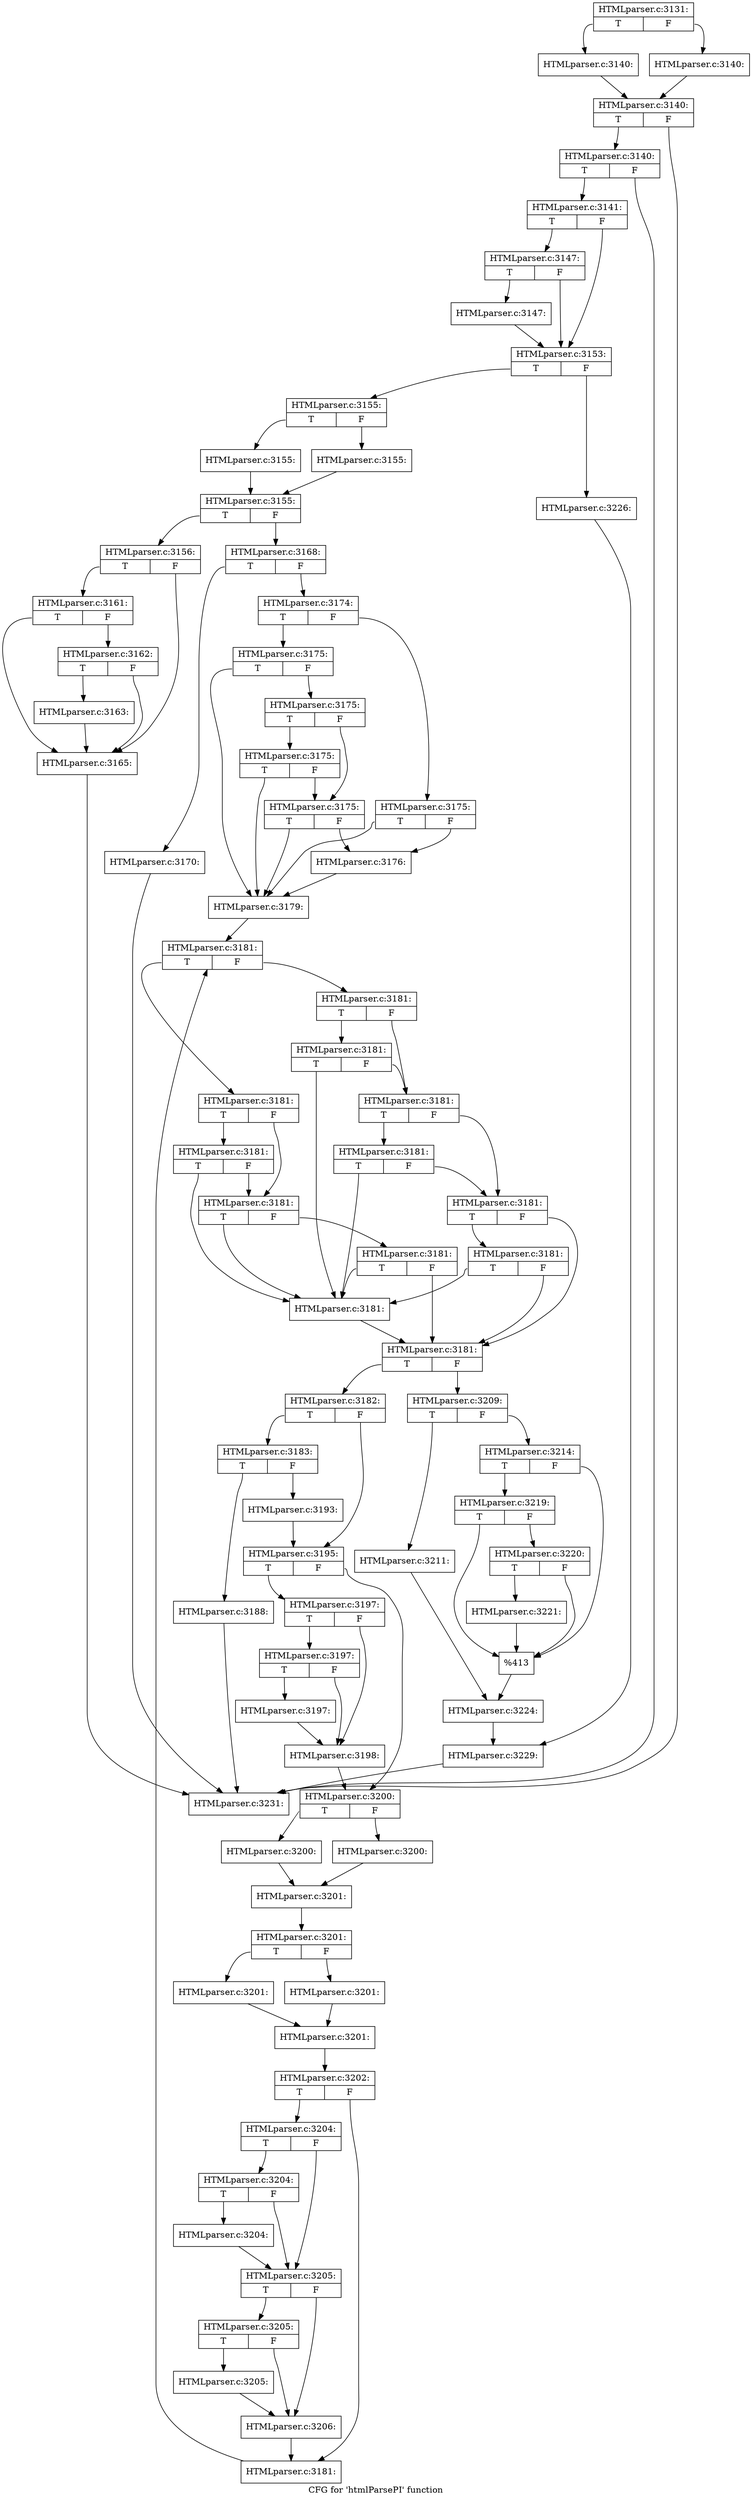 digraph "CFG for 'htmlParsePI' function" {
	label="CFG for 'htmlParsePI' function";

	Node0x4024a50 [shape=record,label="{HTMLparser.c:3131:|{<s0>T|<s1>F}}"];
	Node0x4024a50:s0 -> Node0x40406b0;
	Node0x4024a50:s1 -> Node0x4040700;
	Node0x40406b0 [shape=record,label="{HTMLparser.c:3140:}"];
	Node0x40406b0 -> Node0x4040750;
	Node0x4040700 [shape=record,label="{HTMLparser.c:3140:}"];
	Node0x4040700 -> Node0x4040750;
	Node0x4040750 [shape=record,label="{HTMLparser.c:3140:|{<s0>T|<s1>F}}"];
	Node0x4040750:s0 -> Node0x40405d0;
	Node0x4040750:s1 -> Node0x4040580;
	Node0x40405d0 [shape=record,label="{HTMLparser.c:3140:|{<s0>T|<s1>F}}"];
	Node0x40405d0:s0 -> Node0x4040530;
	Node0x40405d0:s1 -> Node0x4040580;
	Node0x4040530 [shape=record,label="{HTMLparser.c:3141:|{<s0>T|<s1>F}}"];
	Node0x4040530:s0 -> Node0x40424f0;
	Node0x4040530:s1 -> Node0x40424a0;
	Node0x40424f0 [shape=record,label="{HTMLparser.c:3147:|{<s0>T|<s1>F}}"];
	Node0x40424f0:s0 -> Node0x4042450;
	Node0x40424f0:s1 -> Node0x40424a0;
	Node0x4042450 [shape=record,label="{HTMLparser.c:3147:}"];
	Node0x4042450 -> Node0x40424a0;
	Node0x40424a0 [shape=record,label="{HTMLparser.c:3153:|{<s0>T|<s1>F}}"];
	Node0x40424a0:s0 -> Node0x40438b0;
	Node0x40424a0:s1 -> Node0x4043950;
	Node0x40438b0 [shape=record,label="{HTMLparser.c:3155:|{<s0>T|<s1>F}}"];
	Node0x40438b0:s0 -> Node0x4043e10;
	Node0x40438b0:s1 -> Node0x4043e60;
	Node0x4043e10 [shape=record,label="{HTMLparser.c:3155:}"];
	Node0x4043e10 -> Node0x4043eb0;
	Node0x4043e60 [shape=record,label="{HTMLparser.c:3155:}"];
	Node0x4043e60 -> Node0x4043eb0;
	Node0x4043eb0 [shape=record,label="{HTMLparser.c:3155:|{<s0>T|<s1>F}}"];
	Node0x4043eb0:s0 -> Node0x4043d10;
	Node0x4043eb0:s1 -> Node0x4043d60;
	Node0x4043d10 [shape=record,label="{HTMLparser.c:3156:|{<s0>T|<s1>F}}"];
	Node0x4043d10:s0 -> Node0x4045270;
	Node0x4043d10:s1 -> Node0x40451a0;
	Node0x4045270 [shape=record,label="{HTMLparser.c:3161:|{<s0>T|<s1>F}}"];
	Node0x4045270:s0 -> Node0x40451a0;
	Node0x4045270:s1 -> Node0x40451f0;
	Node0x40451f0 [shape=record,label="{HTMLparser.c:3162:|{<s0>T|<s1>F}}"];
	Node0x40451f0:s0 -> Node0x4045150;
	Node0x40451f0:s1 -> Node0x40451a0;
	Node0x4045150 [shape=record,label="{HTMLparser.c:3163:}"];
	Node0x4045150 -> Node0x40451a0;
	Node0x40451a0 [shape=record,label="{HTMLparser.c:3165:}"];
	Node0x40451a0 -> Node0x4040580;
	Node0x4043d60 [shape=record,label="{HTMLparser.c:3168:|{<s0>T|<s1>F}}"];
	Node0x4043d60:s0 -> Node0x4046ca0;
	Node0x4043d60:s1 -> Node0x4046cf0;
	Node0x4046ca0 [shape=record,label="{HTMLparser.c:3170:}"];
	Node0x4046ca0 -> Node0x4040580;
	Node0x4046cf0 [shape=record,label="{HTMLparser.c:3174:|{<s0>T|<s1>F}}"];
	Node0x4046cf0:s0 -> Node0x4047a70;
	Node0x4046cf0:s1 -> Node0x4047ac0;
	Node0x4047a70 [shape=record,label="{HTMLparser.c:3175:|{<s0>T|<s1>F}}"];
	Node0x4047a70:s0 -> Node0x4047a20;
	Node0x4047a70:s1 -> Node0x4047d60;
	Node0x4047d60 [shape=record,label="{HTMLparser.c:3175:|{<s0>T|<s1>F}}"];
	Node0x4047d60:s0 -> Node0x4047f20;
	Node0x4047d60:s1 -> Node0x4047d10;
	Node0x4047f20 [shape=record,label="{HTMLparser.c:3175:|{<s0>T|<s1>F}}"];
	Node0x4047f20:s0 -> Node0x4047a20;
	Node0x4047f20:s1 -> Node0x4047d10;
	Node0x4047d10 [shape=record,label="{HTMLparser.c:3175:|{<s0>T|<s1>F}}"];
	Node0x4047d10:s0 -> Node0x4047a20;
	Node0x4047d10:s1 -> Node0x40479d0;
	Node0x4047ac0 [shape=record,label="{HTMLparser.c:3175:|{<s0>T|<s1>F}}"];
	Node0x4047ac0:s0 -> Node0x4047a20;
	Node0x4047ac0:s1 -> Node0x40479d0;
	Node0x40479d0 [shape=record,label="{HTMLparser.c:3176:}"];
	Node0x40479d0 -> Node0x4047a20;
	Node0x4047a20 [shape=record,label="{HTMLparser.c:3179:}"];
	Node0x4047a20 -> Node0x4048d30;
	Node0x4048d30 [shape=record,label="{HTMLparser.c:3181:|{<s0>T|<s1>F}}"];
	Node0x4048d30:s0 -> Node0x4049070;
	Node0x4048d30:s1 -> Node0x40490c0;
	Node0x4049070 [shape=record,label="{HTMLparser.c:3181:|{<s0>T|<s1>F}}"];
	Node0x4049070:s0 -> Node0x4049330;
	Node0x4049070:s1 -> Node0x40492e0;
	Node0x4049330 [shape=record,label="{HTMLparser.c:3181:|{<s0>T|<s1>F}}"];
	Node0x4049330:s0 -> Node0x4049020;
	Node0x4049330:s1 -> Node0x40492e0;
	Node0x40492e0 [shape=record,label="{HTMLparser.c:3181:|{<s0>T|<s1>F}}"];
	Node0x40492e0:s0 -> Node0x4049020;
	Node0x40492e0:s1 -> Node0x4049290;
	Node0x4049290 [shape=record,label="{HTMLparser.c:3181:|{<s0>T|<s1>F}}"];
	Node0x4049290:s0 -> Node0x4049020;
	Node0x4049290:s1 -> Node0x4048fd0;
	Node0x40490c0 [shape=record,label="{HTMLparser.c:3181:|{<s0>T|<s1>F}}"];
	Node0x40490c0:s0 -> Node0x4049960;
	Node0x40490c0:s1 -> Node0x4049910;
	Node0x4049960 [shape=record,label="{HTMLparser.c:3181:|{<s0>T|<s1>F}}"];
	Node0x4049960:s0 -> Node0x4049020;
	Node0x4049960:s1 -> Node0x4049910;
	Node0x4049910 [shape=record,label="{HTMLparser.c:3181:|{<s0>T|<s1>F}}"];
	Node0x4049910:s0 -> Node0x4049c90;
	Node0x4049910:s1 -> Node0x40498c0;
	Node0x4049c90 [shape=record,label="{HTMLparser.c:3181:|{<s0>T|<s1>F}}"];
	Node0x4049c90:s0 -> Node0x4049020;
	Node0x4049c90:s1 -> Node0x40498c0;
	Node0x40498c0 [shape=record,label="{HTMLparser.c:3181:|{<s0>T|<s1>F}}"];
	Node0x40498c0:s0 -> Node0x4049fc0;
	Node0x40498c0:s1 -> Node0x4048fd0;
	Node0x4049fc0 [shape=record,label="{HTMLparser.c:3181:|{<s0>T|<s1>F}}"];
	Node0x4049fc0:s0 -> Node0x4049020;
	Node0x4049fc0:s1 -> Node0x4048fd0;
	Node0x4049020 [shape=record,label="{HTMLparser.c:3181:}"];
	Node0x4049020 -> Node0x4048fd0;
	Node0x4048fd0 [shape=record,label="{HTMLparser.c:3181:|{<s0>T|<s1>F}}"];
	Node0x4048fd0:s0 -> Node0x404a2f0;
	Node0x4048fd0:s1 -> Node0x4048f50;
	Node0x404a2f0 [shape=record,label="{HTMLparser.c:3182:|{<s0>T|<s1>F}}"];
	Node0x404a2f0:s0 -> Node0x404a840;
	Node0x404a2f0:s1 -> Node0x404a890;
	Node0x404a840 [shape=record,label="{HTMLparser.c:3183:|{<s0>T|<s1>F}}"];
	Node0x404a840:s0 -> Node0x404b5c0;
	Node0x404a840:s1 -> Node0x404b610;
	Node0x404b5c0 [shape=record,label="{HTMLparser.c:3188:}"];
	Node0x404b5c0 -> Node0x4040580;
	Node0x404b610 [shape=record,label="{HTMLparser.c:3193:}"];
	Node0x404b610 -> Node0x404a890;
	Node0x404a890 [shape=record,label="{HTMLparser.c:3195:|{<s0>T|<s1>F}}"];
	Node0x404a890:s0 -> Node0x404c490;
	Node0x404a890:s1 -> Node0x404c4e0;
	Node0x404c490 [shape=record,label="{HTMLparser.c:3197:|{<s0>T|<s1>F}}"];
	Node0x404c490:s0 -> Node0x404c910;
	Node0x404c490:s1 -> Node0x404c8c0;
	Node0x404c910 [shape=record,label="{HTMLparser.c:3197:|{<s0>T|<s1>F}}"];
	Node0x404c910:s0 -> Node0x404c870;
	Node0x404c910:s1 -> Node0x404c8c0;
	Node0x404c870 [shape=record,label="{HTMLparser.c:3197:}"];
	Node0x404c870 -> Node0x404c8c0;
	Node0x404c8c0 [shape=record,label="{HTMLparser.c:3198:}"];
	Node0x404c8c0 -> Node0x404c4e0;
	Node0x404c4e0 [shape=record,label="{HTMLparser.c:3200:|{<s0>T|<s1>F}}"];
	Node0x404c4e0:s0 -> Node0x404d780;
	Node0x404c4e0:s1 -> Node0x404d820;
	Node0x404d780 [shape=record,label="{HTMLparser.c:3200:}"];
	Node0x404d780 -> Node0x404d7d0;
	Node0x404d820 [shape=record,label="{HTMLparser.c:3200:}"];
	Node0x404d820 -> Node0x404d7d0;
	Node0x404d7d0 [shape=record,label="{HTMLparser.c:3201:}"];
	Node0x404d7d0 -> Node0x404e420;
	Node0x404e420 [shape=record,label="{HTMLparser.c:3201:|{<s0>T|<s1>F}}"];
	Node0x404e420:s0 -> Node0x404e6c0;
	Node0x404e420:s1 -> Node0x404e760;
	Node0x404e6c0 [shape=record,label="{HTMLparser.c:3201:}"];
	Node0x404e6c0 -> Node0x404e710;
	Node0x404e760 [shape=record,label="{HTMLparser.c:3201:}"];
	Node0x404e760 -> Node0x404e710;
	Node0x404e710 [shape=record,label="{HTMLparser.c:3201:}"];
	Node0x404e710 -> Node0x404e380;
	Node0x404e380 [shape=record,label="{HTMLparser.c:3202:|{<s0>T|<s1>F}}"];
	Node0x404e380:s0 -> Node0x404e3d0;
	Node0x404e380:s1 -> Node0x40500a0;
	Node0x404e3d0 [shape=record,label="{HTMLparser.c:3204:|{<s0>T|<s1>F}}"];
	Node0x404e3d0:s0 -> Node0x40504d0;
	Node0x404e3d0:s1 -> Node0x4050480;
	Node0x40504d0 [shape=record,label="{HTMLparser.c:3204:|{<s0>T|<s1>F}}"];
	Node0x40504d0:s0 -> Node0x4050430;
	Node0x40504d0:s1 -> Node0x4050480;
	Node0x4050430 [shape=record,label="{HTMLparser.c:3204:}"];
	Node0x4050430 -> Node0x4050480;
	Node0x4050480 [shape=record,label="{HTMLparser.c:3205:|{<s0>T|<s1>F}}"];
	Node0x4050480:s0 -> Node0x4051670;
	Node0x4050480:s1 -> Node0x4051620;
	Node0x4051670 [shape=record,label="{HTMLparser.c:3205:|{<s0>T|<s1>F}}"];
	Node0x4051670:s0 -> Node0x40515d0;
	Node0x4051670:s1 -> Node0x4051620;
	Node0x40515d0 [shape=record,label="{HTMLparser.c:3205:}"];
	Node0x40515d0 -> Node0x4051620;
	Node0x4051620 [shape=record,label="{HTMLparser.c:3206:}"];
	Node0x4051620 -> Node0x40500a0;
	Node0x40500a0 [shape=record,label="{HTMLparser.c:3181:}"];
	Node0x40500a0 -> Node0x4048d30;
	Node0x4048f50 [shape=record,label="{HTMLparser.c:3209:|{<s0>T|<s1>F}}"];
	Node0x4048f50:s0 -> Node0x40529f0;
	Node0x4048f50:s1 -> Node0x4052a90;
	Node0x40529f0 [shape=record,label="{HTMLparser.c:3211:}"];
	Node0x40529f0 -> Node0x4052a40;
	Node0x4052a90 [shape=record,label="{HTMLparser.c:3214:|{<s0>T|<s1>F}}"];
	Node0x4052a90:s0 -> Node0x4053e20;
	Node0x4052a90:s1 -> Node0x4053d50;
	Node0x4053e20 [shape=record,label="{HTMLparser.c:3219:|{<s0>T|<s1>F}}"];
	Node0x4053e20:s0 -> Node0x4053d50;
	Node0x4053e20:s1 -> Node0x4053da0;
	Node0x4053da0 [shape=record,label="{HTMLparser.c:3220:|{<s0>T|<s1>F}}"];
	Node0x4053da0:s0 -> Node0x4053d00;
	Node0x4053da0:s1 -> Node0x4053d50;
	Node0x4053d00 [shape=record,label="{HTMLparser.c:3221:}"];
	Node0x4053d00 -> Node0x4053d50;
	Node0x4053d50 [shape=record,label="{%413}"];
	Node0x4053d50 -> Node0x4052a40;
	Node0x4052a40 [shape=record,label="{HTMLparser.c:3224:}"];
	Node0x4052a40 -> Node0x4043900;
	Node0x4043950 [shape=record,label="{HTMLparser.c:3226:}"];
	Node0x4043950 -> Node0x4043900;
	Node0x4043900 [shape=record,label="{HTMLparser.c:3229:}"];
	Node0x4043900 -> Node0x4040580;
	Node0x4040580 [shape=record,label="{HTMLparser.c:3231:}"];
}
